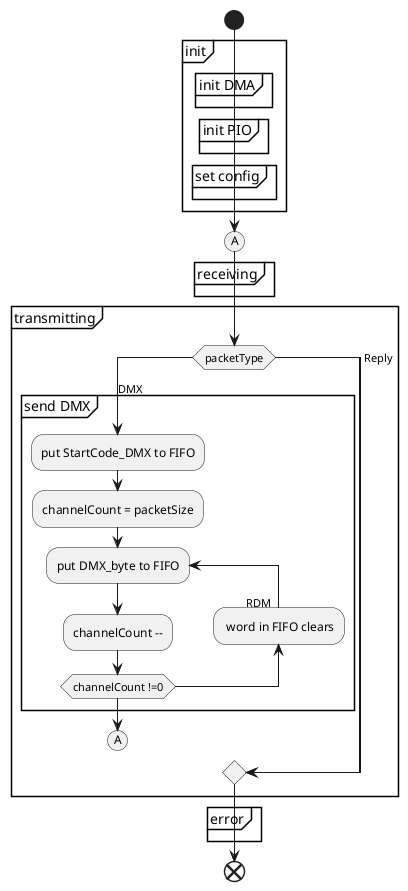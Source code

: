 @startuml dma_code_controller
    start
    partition "init"{
        partition "init DMA"{

        }
        partition "init PIO"{
            
        }
        partition "set config"{
            
        }
    }
    (A)
        partition "receiving"{
            
        }
        partition "transmitting"{
            switch (packetType)
            case (DMX)
                partition "send DMX"{
                    :put StartCode_DMX to FIFO;
                    :channelCount = packetSize;
                    repeat :put DMX_byte to FIFO;
                        :channelCount --;
                    backward: word in FIFO clears;
                    repeat while (channelCount !=0)
                }
                (A)
                detach
            case (RDM)
            case (Reply)
            endswitch

        }
        
        partition "error"{

        }
    
    end
@enduml